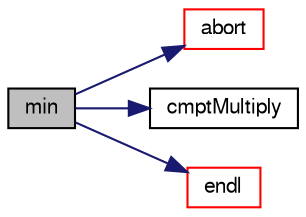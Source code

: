 digraph "min"
{
  bgcolor="transparent";
  edge [fontname="FreeSans",fontsize="10",labelfontname="FreeSans",labelfontsize="10"];
  node [fontname="FreeSans",fontsize="10",shape=record];
  rankdir="LR";
  Node50536 [label="min",height=0.2,width=0.4,color="black", fillcolor="grey75", style="filled", fontcolor="black"];
  Node50536 -> Node50537 [color="midnightblue",fontsize="10",style="solid",fontname="FreeSans"];
  Node50537 [label="abort",height=0.2,width=0.4,color="red",URL="$a21124.html#a447107a607d03e417307c203fa5fb44b"];
  Node50536 -> Node50580 [color="midnightblue",fontsize="10",style="solid",fontname="FreeSans"];
  Node50580 [label="cmptMultiply",height=0.2,width=0.4,color="black",URL="$a21124.html#aa9d8965aaebcf396a2acfeed4942976b"];
  Node50536 -> Node50554 [color="midnightblue",fontsize="10",style="solid",fontname="FreeSans"];
  Node50554 [label="endl",height=0.2,width=0.4,color="red",URL="$a21124.html#a2db8fe02a0d3909e9351bb4275b23ce4",tooltip="Add newline and flush stream. "];
}
